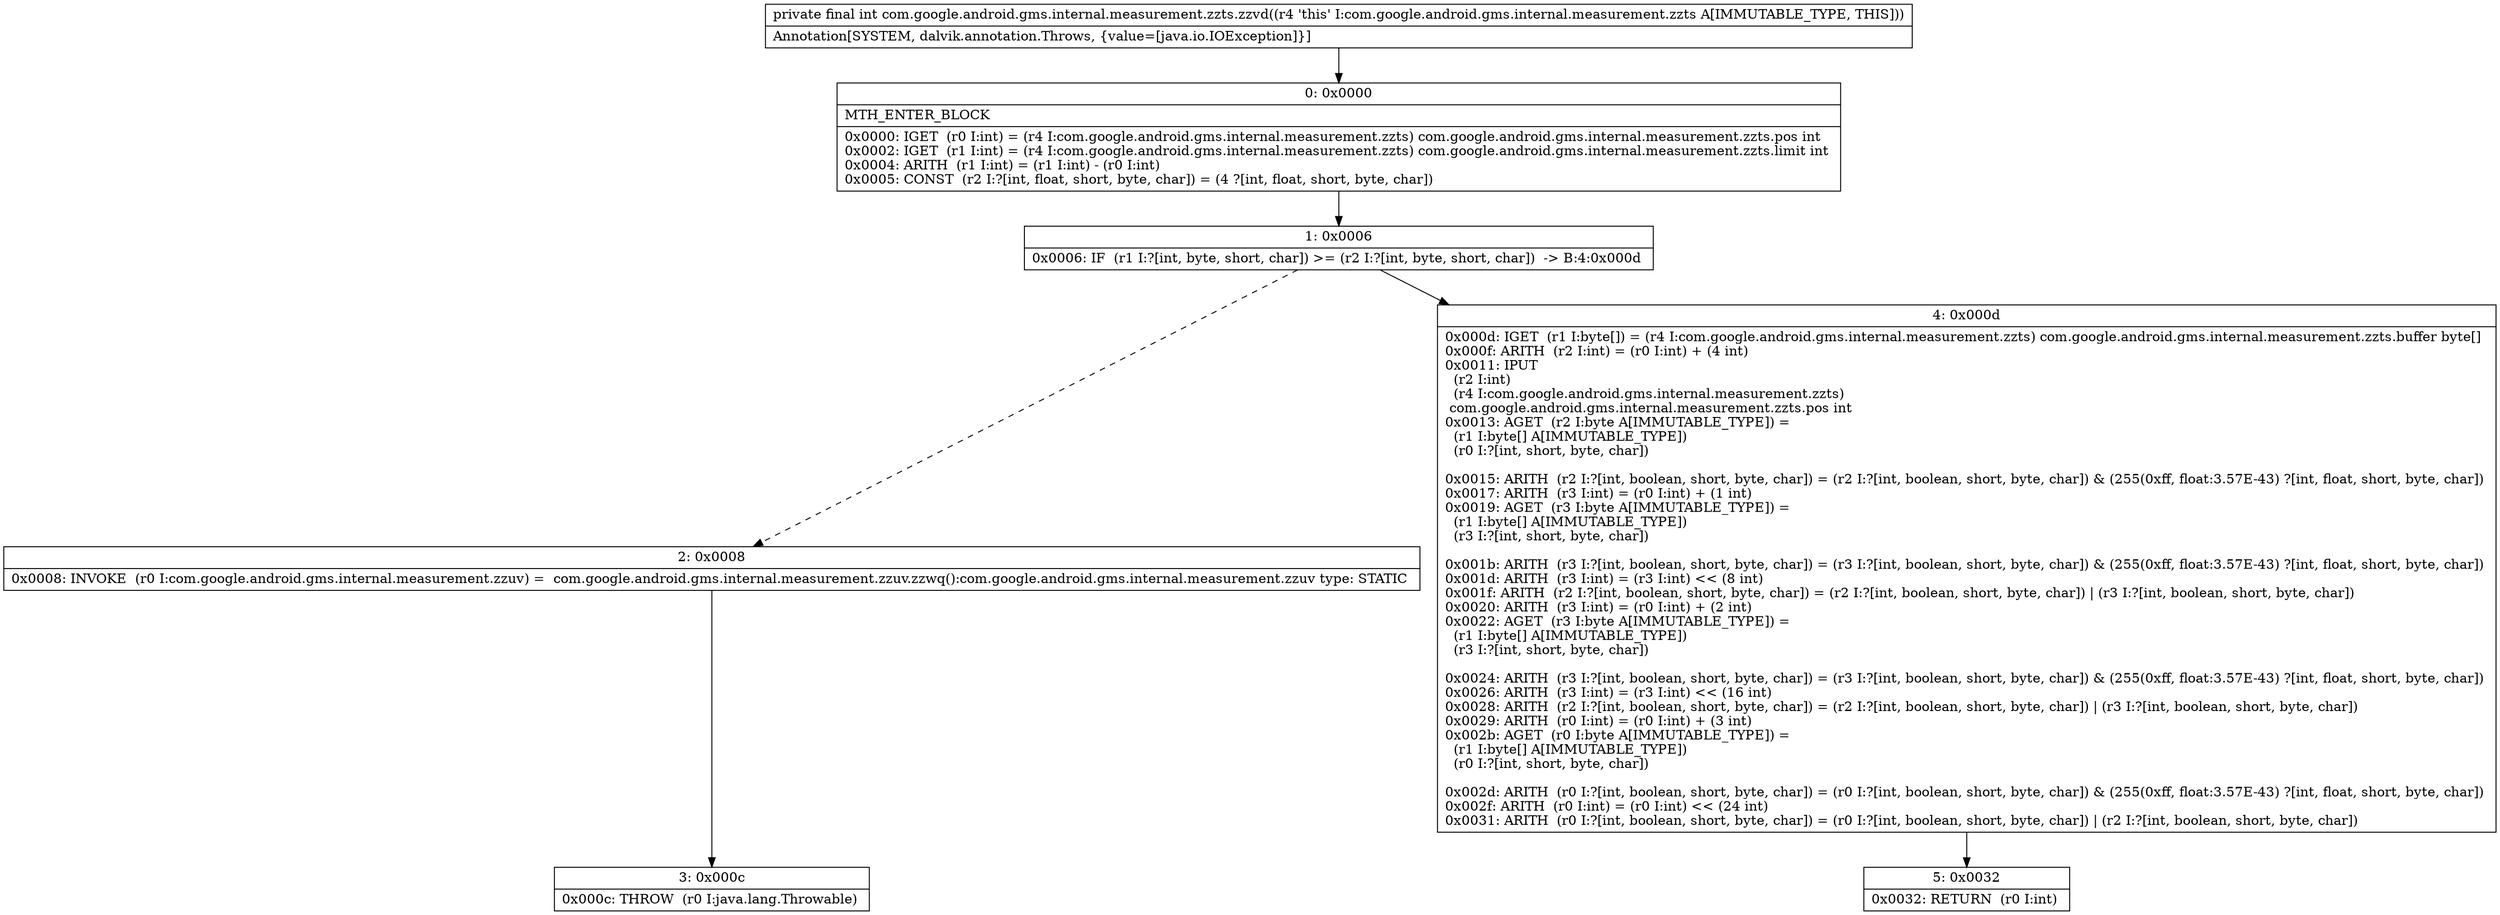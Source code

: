 digraph "CFG forcom.google.android.gms.internal.measurement.zzts.zzvd()I" {
Node_0 [shape=record,label="{0\:\ 0x0000|MTH_ENTER_BLOCK\l|0x0000: IGET  (r0 I:int) = (r4 I:com.google.android.gms.internal.measurement.zzts) com.google.android.gms.internal.measurement.zzts.pos int \l0x0002: IGET  (r1 I:int) = (r4 I:com.google.android.gms.internal.measurement.zzts) com.google.android.gms.internal.measurement.zzts.limit int \l0x0004: ARITH  (r1 I:int) = (r1 I:int) \- (r0 I:int) \l0x0005: CONST  (r2 I:?[int, float, short, byte, char]) = (4 ?[int, float, short, byte, char]) \l}"];
Node_1 [shape=record,label="{1\:\ 0x0006|0x0006: IF  (r1 I:?[int, byte, short, char]) \>= (r2 I:?[int, byte, short, char])  \-\> B:4:0x000d \l}"];
Node_2 [shape=record,label="{2\:\ 0x0008|0x0008: INVOKE  (r0 I:com.google.android.gms.internal.measurement.zzuv) =  com.google.android.gms.internal.measurement.zzuv.zzwq():com.google.android.gms.internal.measurement.zzuv type: STATIC \l}"];
Node_3 [shape=record,label="{3\:\ 0x000c|0x000c: THROW  (r0 I:java.lang.Throwable) \l}"];
Node_4 [shape=record,label="{4\:\ 0x000d|0x000d: IGET  (r1 I:byte[]) = (r4 I:com.google.android.gms.internal.measurement.zzts) com.google.android.gms.internal.measurement.zzts.buffer byte[] \l0x000f: ARITH  (r2 I:int) = (r0 I:int) + (4 int) \l0x0011: IPUT  \l  (r2 I:int)\l  (r4 I:com.google.android.gms.internal.measurement.zzts)\l com.google.android.gms.internal.measurement.zzts.pos int \l0x0013: AGET  (r2 I:byte A[IMMUTABLE_TYPE]) = \l  (r1 I:byte[] A[IMMUTABLE_TYPE])\l  (r0 I:?[int, short, byte, char])\l \l0x0015: ARITH  (r2 I:?[int, boolean, short, byte, char]) = (r2 I:?[int, boolean, short, byte, char]) & (255(0xff, float:3.57E\-43) ?[int, float, short, byte, char]) \l0x0017: ARITH  (r3 I:int) = (r0 I:int) + (1 int) \l0x0019: AGET  (r3 I:byte A[IMMUTABLE_TYPE]) = \l  (r1 I:byte[] A[IMMUTABLE_TYPE])\l  (r3 I:?[int, short, byte, char])\l \l0x001b: ARITH  (r3 I:?[int, boolean, short, byte, char]) = (r3 I:?[int, boolean, short, byte, char]) & (255(0xff, float:3.57E\-43) ?[int, float, short, byte, char]) \l0x001d: ARITH  (r3 I:int) = (r3 I:int) \<\< (8 int) \l0x001f: ARITH  (r2 I:?[int, boolean, short, byte, char]) = (r2 I:?[int, boolean, short, byte, char]) \| (r3 I:?[int, boolean, short, byte, char]) \l0x0020: ARITH  (r3 I:int) = (r0 I:int) + (2 int) \l0x0022: AGET  (r3 I:byte A[IMMUTABLE_TYPE]) = \l  (r1 I:byte[] A[IMMUTABLE_TYPE])\l  (r3 I:?[int, short, byte, char])\l \l0x0024: ARITH  (r3 I:?[int, boolean, short, byte, char]) = (r3 I:?[int, boolean, short, byte, char]) & (255(0xff, float:3.57E\-43) ?[int, float, short, byte, char]) \l0x0026: ARITH  (r3 I:int) = (r3 I:int) \<\< (16 int) \l0x0028: ARITH  (r2 I:?[int, boolean, short, byte, char]) = (r2 I:?[int, boolean, short, byte, char]) \| (r3 I:?[int, boolean, short, byte, char]) \l0x0029: ARITH  (r0 I:int) = (r0 I:int) + (3 int) \l0x002b: AGET  (r0 I:byte A[IMMUTABLE_TYPE]) = \l  (r1 I:byte[] A[IMMUTABLE_TYPE])\l  (r0 I:?[int, short, byte, char])\l \l0x002d: ARITH  (r0 I:?[int, boolean, short, byte, char]) = (r0 I:?[int, boolean, short, byte, char]) & (255(0xff, float:3.57E\-43) ?[int, float, short, byte, char]) \l0x002f: ARITH  (r0 I:int) = (r0 I:int) \<\< (24 int) \l0x0031: ARITH  (r0 I:?[int, boolean, short, byte, char]) = (r0 I:?[int, boolean, short, byte, char]) \| (r2 I:?[int, boolean, short, byte, char]) \l}"];
Node_5 [shape=record,label="{5\:\ 0x0032|0x0032: RETURN  (r0 I:int) \l}"];
MethodNode[shape=record,label="{private final int com.google.android.gms.internal.measurement.zzts.zzvd((r4 'this' I:com.google.android.gms.internal.measurement.zzts A[IMMUTABLE_TYPE, THIS]))  | Annotation[SYSTEM, dalvik.annotation.Throws, \{value=[java.io.IOException]\}]\l}"];
MethodNode -> Node_0;
Node_0 -> Node_1;
Node_1 -> Node_2[style=dashed];
Node_1 -> Node_4;
Node_2 -> Node_3;
Node_4 -> Node_5;
}

